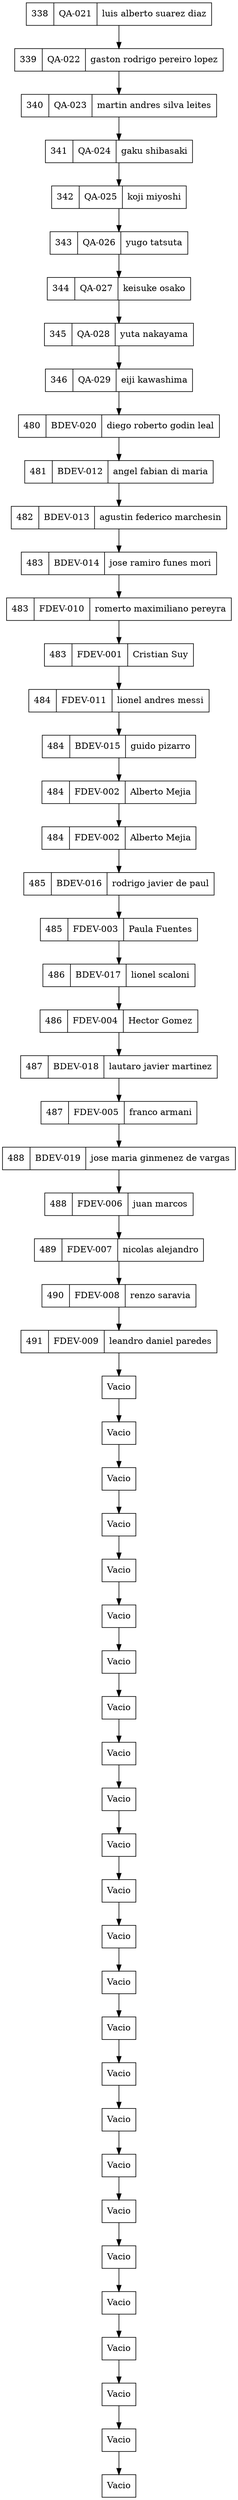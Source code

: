 digraph G {
 node [shape=record ] 
nodo0[label="<f0> 338 |<f1> QA-021 |<f2> luis alberto suarez diaz "]
nodo0->nodo1
nodo1[label="<f0> 339 |<f1> QA-022 |<f2> gaston rodrigo pereiro lopez "]
nodo1->nodo2
nodo2[label="<f0> 340 |<f1> QA-023 |<f2> martin andres silva leites "]
nodo2->nodo3
nodo3[label="<f0> 341 |<f1> QA-024 |<f2> gaku shibasaki "]
nodo3->nodo4
nodo4[label="<f0> 342 |<f1> QA-025 |<f2> koji miyoshi "]
nodo4->nodo5
nodo5[label="<f0> 343 |<f1> QA-026 |<f2> yugo tatsuta "]
nodo5->nodo6
nodo6[label="<f0> 344 |<f1> QA-027 |<f2> keisuke osako "]
nodo6->nodo7
nodo7[label="<f0> 345 |<f1> QA-028 |<f2> yuta nakayama "]
nodo7->nodo8
nodo8[label="<f0> 346 |<f1> QA-029 |<f2> eiji kawashima "]
nodo8->nodo9
nodo9[label="<f0> 480 |<f1> BDEV-020 |<f2> diego roberto godin leal "]
nodo9->nodo10
nodo10[label="<f0> 481 |<f1> BDEV-012 |<f2> angel fabian di maria "]
nodo10->nodo11
nodo11[label="<f0> 482 |<f1> BDEV-013 |<f2> agustin federico marchesin "]
nodo11->nodo12
nodo12[label="<f0> 483 |<f1> BDEV-014 |<f2> jose ramiro funes mori "]
nodo12->nodo13
nodo13[label="<f0> 483 |<f1> FDEV-010 |<f2> romerto maximiliano pereyra "]
nodo13->nodo14
nodo14[label="<f0> 483 |<f1> FDEV-001 |<f2> Cristian Suy "]
nodo14->nodo15
nodo15[label="<f0> 484 |<f1> FDEV-011 |<f2> lionel andres messi "]
nodo15->nodo16
nodo16[label="<f0> 484 |<f1> BDEV-015 |<f2> guido pizarro "]
nodo16->nodo17
nodo17[label="<f0> 484 |<f1> FDEV-002 |<f2> Alberto Mejia "]
nodo17->nodo18
nodo18[label="<f0> 484 |<f1> FDEV-002 |<f2> Alberto Mejia "]
nodo18->nodo19
nodo19[label="<f0> 485 |<f1> BDEV-016 |<f2> rodrigo javier de paul "]
nodo19->nodo20
nodo20[label="<f0> 485 |<f1> FDEV-003 |<f2> Paula Fuentes "]
nodo20->nodo21
nodo21[label="<f0> 486 |<f1> BDEV-017 |<f2> lionel scaloni "]
nodo21->nodo22
nodo22[label="<f0> 486 |<f1> FDEV-004 |<f2> Hector Gomez "]
nodo22->nodo23
nodo23[label="<f0> 487 |<f1> BDEV-018 |<f2> lautaro javier martinez "]
nodo23->nodo24
nodo24[label="<f0> 487 |<f1> FDEV-005 |<f2> franco armani "]
nodo24->nodo25
nodo25[label="<f0> 488 |<f1> BDEV-019 |<f2> jose maria ginmenez de vargas "]
nodo25->nodo26
nodo26[label="<f0> 488 |<f1> FDEV-006 |<f2> juan marcos "]
nodo26->nodo27
nodo27[label="<f0> 489 |<f1> FDEV-007 |<f2> nicolas alejandro "]
nodo27->nodo28
nodo28[label="<f0> 490 |<f1> FDEV-008 |<f2> renzo saravia "]
nodo28->nodo29
nodo29[label="<f0> 491 |<f1> FDEV-009 |<f2> leandro daniel paredes "]
nodo29->nodo30
nodo30[label="Vacio"]
nodo30->nodo31
nodo31[label="Vacio"]
nodo31->nodo32
nodo32[label="Vacio"]
nodo32->nodo33
nodo33[label="Vacio"]
nodo33->nodo34
nodo34[label="Vacio"]
nodo34->nodo35
nodo35[label="Vacio"]
nodo35->nodo36
nodo36[label="Vacio"]
nodo36->nodo37
nodo37[label="Vacio"]
nodo37->nodo38
nodo38[label="Vacio"]
nodo38->nodo39
nodo39[label="Vacio"]
nodo39->nodo40
nodo40[label="Vacio"]
nodo40->nodo41
nodo41[label="Vacio"]
nodo41->nodo42
nodo42[label="Vacio"]
nodo42->nodo43
nodo43[label="Vacio"]
nodo43->nodo44
nodo44[label="Vacio"]
nodo44->nodo45
nodo45[label="Vacio"]
nodo45->nodo46
nodo46[label="Vacio"]
nodo46->nodo47
nodo47[label="Vacio"]
nodo47->nodo48
nodo48[label="Vacio"]
nodo48->nodo49
nodo49[label="Vacio"]
nodo49->nodo50
nodo50[label="Vacio"]
nodo50->nodo51
nodo51[label="Vacio"]
nodo51->nodo52
nodo52[label="Vacio"]
nodo52->nodo53
nodo53[label="Vacio"]
nodo53->nodo54
nodo54[label="Vacio"]
}
